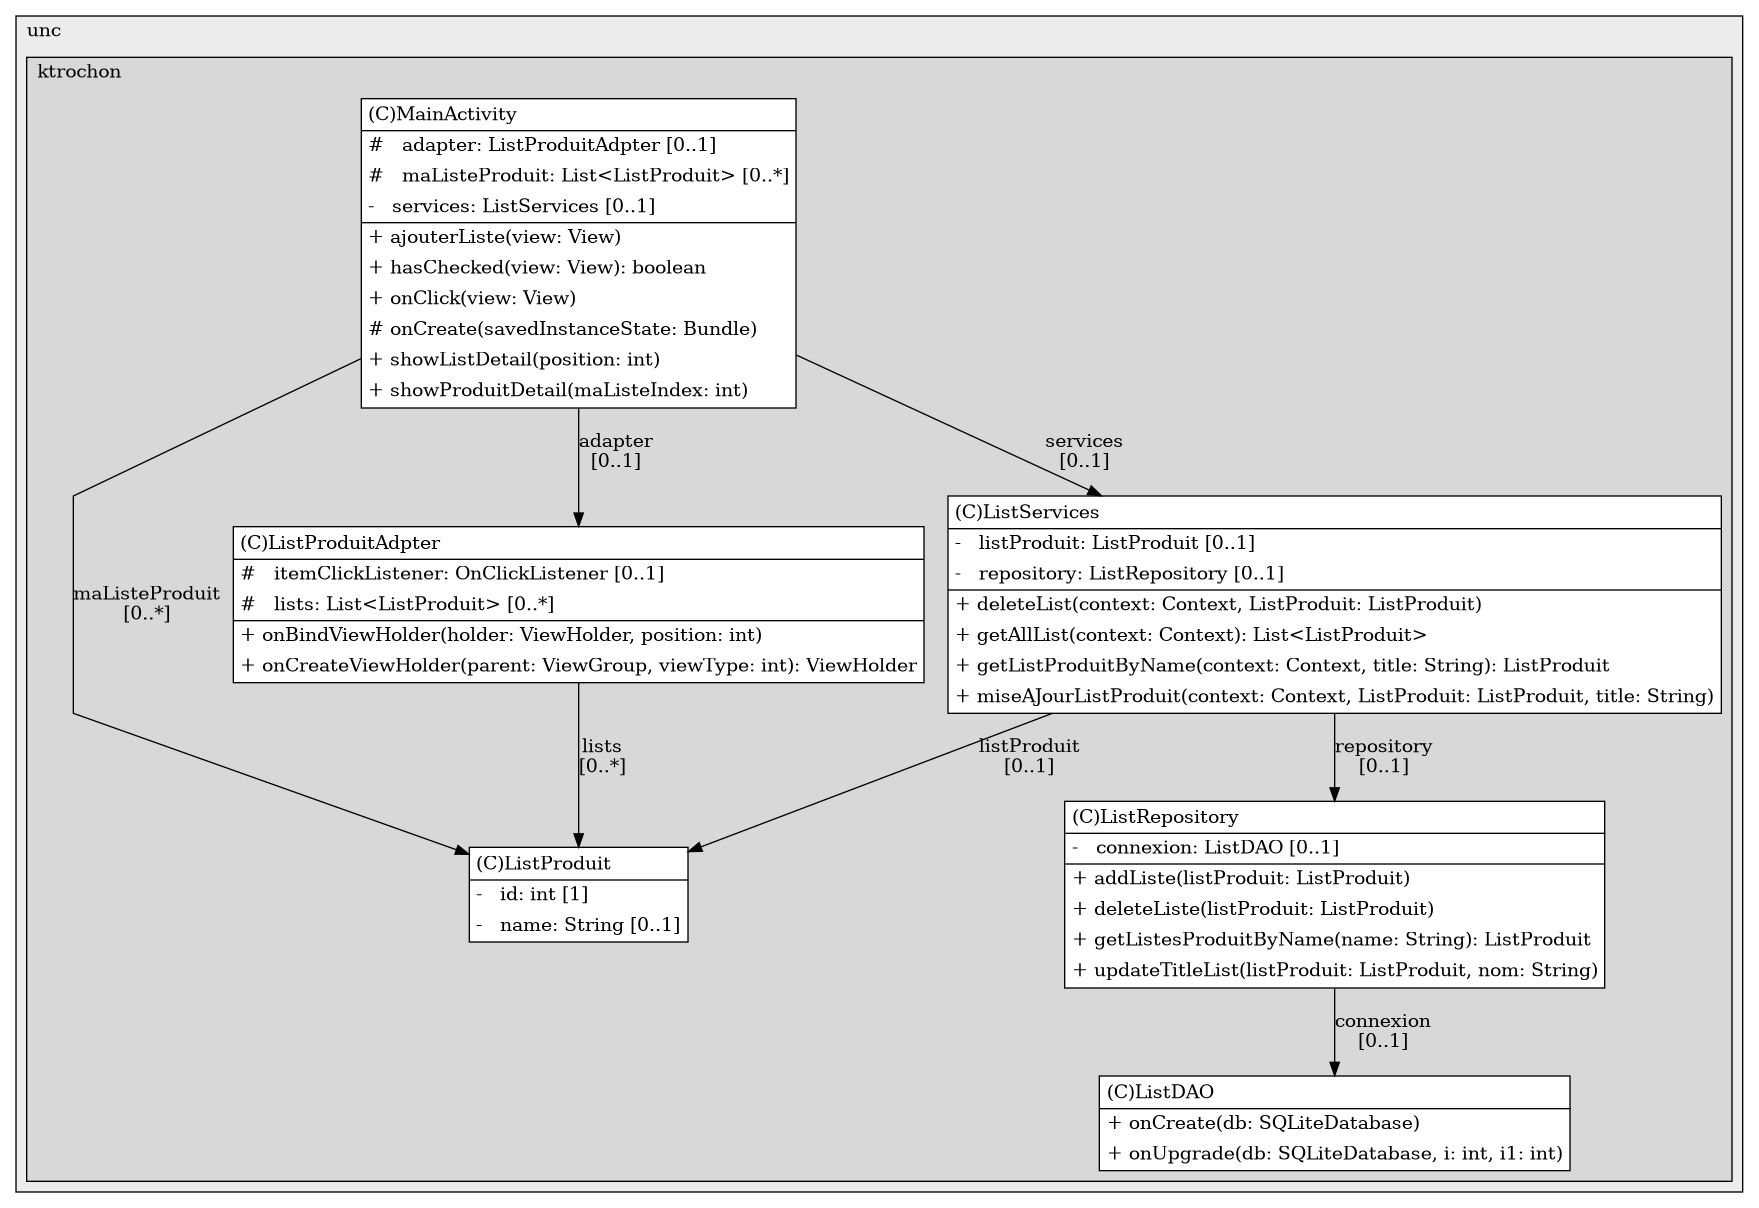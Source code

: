 @startuml

/' diagram meta data start
config=StructureConfiguration;
{
  "projectClassification": {
    "searchMode": "OpenProject", // OpenProject, AllProjects
    "includedProjects": "",
    "pathEndKeywords": "*.impl",
    "isClientPath": "",
    "isClientName": "",
    "isTestPath": "",
    "isTestName": "",
    "isMappingPath": "",
    "isMappingName": "",
    "isDataAccessPath": "",
    "isDataAccessName": "",
    "isDataStructurePath": "",
    "isDataStructureName": "",
    "isInterfaceStructuresPath": "",
    "isInterfaceStructuresName": "",
    "isEntryPointPath": "",
    "isEntryPointName": "",
    "treatFinalFieldsAsMandatory": false
  },
  "graphRestriction": {
    "classPackageExcludeFilter": "",
    "classPackageIncludeFilter": "",
    "classNameExcludeFilter": "",
    "classNameIncludeFilter": "",
    "methodNameExcludeFilter": "",
    "methodNameIncludeFilter": "",
    "removeByInheritance": "", // inheritance/annotation based filtering is done in a second step
    "removeByAnnotation": "",
    "removeByClassPackage": "", // cleanup the graph after inheritance/annotation based filtering is done
    "removeByClassName": "",
    "cutMappings": false,
    "cutEnum": true,
    "cutTests": true,
    "cutClient": true,
    "cutDataAccess": false,
    "cutInterfaceStructures": false,
    "cutDataStructures": false,
    "cutGetterAndSetter": true,
    "cutConstructors": true
  },
  "graphTraversal": {
    "forwardDepth": 6,
    "backwardDepth": 6,
    "classPackageExcludeFilter": "",
    "classPackageIncludeFilter": "",
    "classNameExcludeFilter": "",
    "classNameIncludeFilter": "",
    "methodNameExcludeFilter": "",
    "methodNameIncludeFilter": "",
    "hideMappings": false,
    "hideDataStructures": false,
    "hidePrivateMethods": true,
    "hideInterfaceCalls": true, // indirection: implementation -> interface (is hidden) -> implementation
    "onlyShowApplicationEntryPoints": false, // root node is included
    "useMethodCallsForStructureDiagram": "ForwardOnly" // ForwardOnly, BothDirections, No
  },
  "details": {
    "aggregation": "GroupByClass", // ByClass, GroupByClass, None
    "showClassGenericTypes": true,
    "showMethods": true,
    "showMethodParameterNames": true,
    "showMethodParameterTypes": true,
    "showMethodReturnType": true,
    "showPackageLevels": 2,
    "showDetailedClassStructure": true
  },
  "rootClass": "nc.unc.ktrochon.pocketlist.MainActivity",
  "extensionCallbackMethod": "" // qualified.class.name#methodName - signature: public static String method(String)
}
diagram meta data end '/



digraph g {
    rankdir="TB"
    splines=polyline
    

'nodes 
subgraph cluster_115946 { 
   	label=unc
	labeljust=l
	fillcolor="#ececec"
	style=filled
   
   subgraph cluster_949228562 { 
   	label=ktrochon
	labeljust=l
	fillcolor="#d8d8d8"
	style=filled
   
   ListDAO1311685889[
	label=<<TABLE BORDER="1" CELLBORDER="0" CELLPADDING="4" CELLSPACING="0">
<TR><TD ALIGN="LEFT" >(C)ListDAO</TD></TR>
<HR/>
<TR><TD ALIGN="LEFT" >+ onCreate(db: SQLiteDatabase)</TD></TR>
<TR><TD ALIGN="LEFT" >+ onUpgrade(db: SQLiteDatabase, i: int, i1: int)</TD></TR>
</TABLE>>
	style=filled
	margin=0
	shape=plaintext
	fillcolor="#FFFFFF"
];

ListProduit165667126[
	label=<<TABLE BORDER="1" CELLBORDER="0" CELLPADDING="4" CELLSPACING="0">
<TR><TD ALIGN="LEFT" >(C)ListProduit</TD></TR>
<HR/>
<TR><TD ALIGN="LEFT" >-   id: int [1]</TD></TR>
<TR><TD ALIGN="LEFT" >-   name: String [0..1]</TD></TR>
</TABLE>>
	style=filled
	margin=0
	shape=plaintext
	fillcolor="#FFFFFF"
];

ListProduitAdpter1282035804[
	label=<<TABLE BORDER="1" CELLBORDER="0" CELLPADDING="4" CELLSPACING="0">
<TR><TD ALIGN="LEFT" >(C)ListProduitAdpter</TD></TR>
<HR/>
<TR><TD ALIGN="LEFT" >#   itemClickListener: OnClickListener [0..1]</TD></TR>
<TR><TD ALIGN="LEFT" >#   lists: List&lt;ListProduit&gt; [0..*]</TD></TR>
<HR/>
<TR><TD ALIGN="LEFT" >+ onBindViewHolder(holder: ViewHolder, position: int)</TD></TR>
<TR><TD ALIGN="LEFT" >+ onCreateViewHolder(parent: ViewGroup, viewType: int): ViewHolder</TD></TR>
</TABLE>>
	style=filled
	margin=0
	shape=plaintext
	fillcolor="#FFFFFF"
];

ListRepository886306589[
	label=<<TABLE BORDER="1" CELLBORDER="0" CELLPADDING="4" CELLSPACING="0">
<TR><TD ALIGN="LEFT" >(C)ListRepository</TD></TR>
<HR/>
<TR><TD ALIGN="LEFT" >-   connexion: ListDAO [0..1]</TD></TR>
<HR/>
<TR><TD ALIGN="LEFT" >+ addListe(listProduit: ListProduit)</TD></TR>
<TR><TD ALIGN="LEFT" >+ deleteListe(listProduit: ListProduit)</TD></TR>
<TR><TD ALIGN="LEFT" >+ getListesProduitByName(name: String): ListProduit</TD></TR>
<TR><TD ALIGN="LEFT" >+ updateTitleList(listProduit: ListProduit, nom: String)</TD></TR>
</TABLE>>
	style=filled
	margin=0
	shape=plaintext
	fillcolor="#FFFFFF"
];

ListServices121729986[
	label=<<TABLE BORDER="1" CELLBORDER="0" CELLPADDING="4" CELLSPACING="0">
<TR><TD ALIGN="LEFT" >(C)ListServices</TD></TR>
<HR/>
<TR><TD ALIGN="LEFT" >-   listProduit: ListProduit [0..1]</TD></TR>
<TR><TD ALIGN="LEFT" >-   repository: ListRepository [0..1]</TD></TR>
<HR/>
<TR><TD ALIGN="LEFT" >+ deleteList(context: Context, ListProduit: ListProduit)</TD></TR>
<TR><TD ALIGN="LEFT" >+ getAllList(context: Context): List&lt;ListProduit&gt;</TD></TR>
<TR><TD ALIGN="LEFT" >+ getListProduitByName(context: Context, title: String): ListProduit</TD></TR>
<TR><TD ALIGN="LEFT" >+ miseAJourListProduit(context: Context, ListProduit: ListProduit, title: String)</TD></TR>
</TABLE>>
	style=filled
	margin=0
	shape=plaintext
	fillcolor="#FFFFFF"
];

MainActivity1243990011[
	label=<<TABLE BORDER="1" CELLBORDER="0" CELLPADDING="4" CELLSPACING="0">
<TR><TD ALIGN="LEFT" >(C)MainActivity</TD></TR>
<HR/>
<TR><TD ALIGN="LEFT" >#   adapter: ListProduitAdpter [0..1]</TD></TR>
<TR><TD ALIGN="LEFT" >#   maListeProduit: List&lt;ListProduit&gt; [0..*]</TD></TR>
<TR><TD ALIGN="LEFT" >-   services: ListServices [0..1]</TD></TR>
<HR/>
<TR><TD ALIGN="LEFT" >+ ajouterListe(view: View)</TD></TR>
<TR><TD ALIGN="LEFT" >+ hasChecked(view: View): boolean</TD></TR>
<TR><TD ALIGN="LEFT" >+ onClick(view: View)</TD></TR>
<TR><TD ALIGN="LEFT" ># onCreate(savedInstanceState: Bundle)</TD></TR>
<TR><TD ALIGN="LEFT" >+ showListDetail(position: int)</TD></TR>
<TR><TD ALIGN="LEFT" >+ showProduitDetail(maListeIndex: int)</TD></TR>
</TABLE>>
	style=filled
	margin=0
	shape=plaintext
	fillcolor="#FFFFFF"
];
} 
} 

'edges    
ListProduitAdpter1282035804 -> ListProduit165667126[label="lists
[0..*]"];
ListRepository886306589 -> ListDAO1311685889[label="connexion
[0..1]"];
ListServices121729986 -> ListProduit165667126[label="listProduit
[0..1]"];
ListServices121729986 -> ListRepository886306589[label="repository
[0..1]"];
MainActivity1243990011 -> ListProduit165667126[label="maListeProduit
[0..*]"];
MainActivity1243990011 -> ListProduitAdpter1282035804[label="adapter
[0..1]"];
MainActivity1243990011 -> ListServices121729986[label="services
[0..1]"];
    
}
@enduml